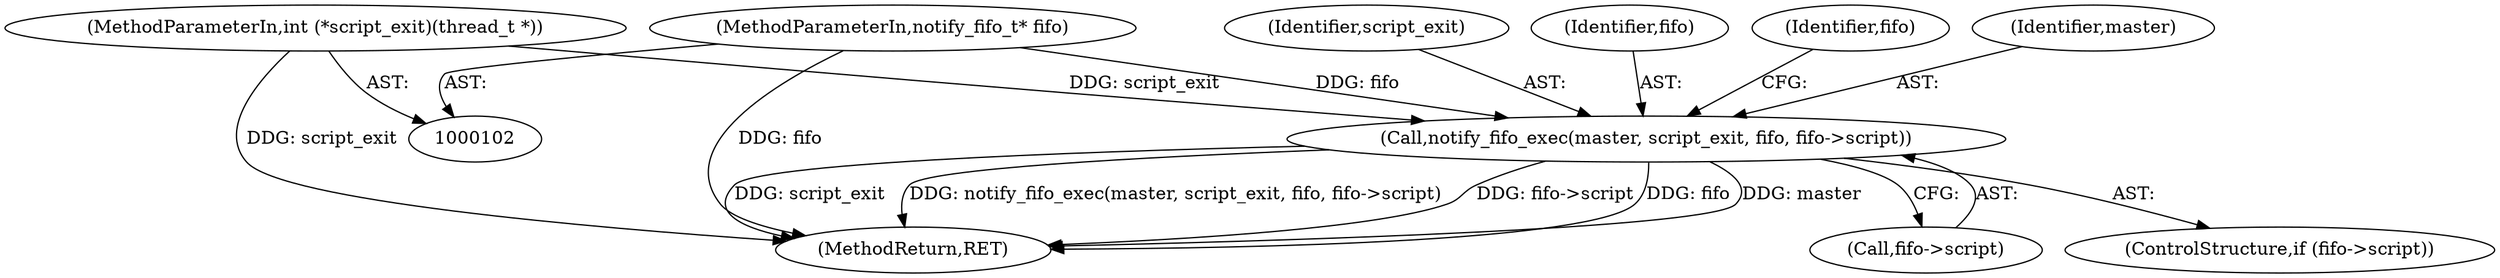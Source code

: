 digraph "0_keepalived_04f2d32871bb3b11d7dc024039952f2fe2750306_10@pointer" {
"1000165" [label="(Call,notify_fifo_exec(master, script_exit, fifo, fifo->script))"];
"1000104" [label="(MethodParameterIn,int (*script_exit)(thread_t *))"];
"1000103" [label="(MethodParameterIn,notify_fifo_t* fifo)"];
"1000167" [label="(Identifier,script_exit)"];
"1000161" [label="(ControlStructure,if (fifo->script))"];
"1000165" [label="(Call,notify_fifo_exec(master, script_exit, fifo, fifo->script))"];
"1000231" [label="(MethodReturn,RET)"];
"1000168" [label="(Identifier,fifo)"];
"1000103" [label="(MethodParameterIn,notify_fifo_t* fifo)"];
"1000104" [label="(MethodParameterIn,int (*script_exit)(thread_t *))"];
"1000169" [label="(Call,fifo->script)"];
"1000176" [label="(Identifier,fifo)"];
"1000166" [label="(Identifier,master)"];
"1000165" -> "1000161"  [label="AST: "];
"1000165" -> "1000169"  [label="CFG: "];
"1000166" -> "1000165"  [label="AST: "];
"1000167" -> "1000165"  [label="AST: "];
"1000168" -> "1000165"  [label="AST: "];
"1000169" -> "1000165"  [label="AST: "];
"1000176" -> "1000165"  [label="CFG: "];
"1000165" -> "1000231"  [label="DDG: fifo->script"];
"1000165" -> "1000231"  [label="DDG: fifo"];
"1000165" -> "1000231"  [label="DDG: master"];
"1000165" -> "1000231"  [label="DDG: script_exit"];
"1000165" -> "1000231"  [label="DDG: notify_fifo_exec(master, script_exit, fifo, fifo->script)"];
"1000104" -> "1000165"  [label="DDG: script_exit"];
"1000103" -> "1000165"  [label="DDG: fifo"];
"1000104" -> "1000102"  [label="AST: "];
"1000104" -> "1000231"  [label="DDG: script_exit"];
"1000103" -> "1000102"  [label="AST: "];
"1000103" -> "1000231"  [label="DDG: fifo"];
}
